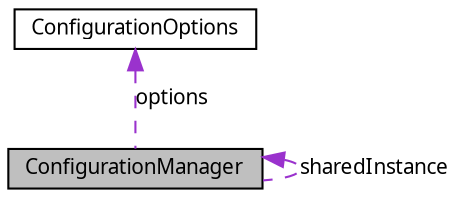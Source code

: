 digraph G
{
  edge [fontname="FreeSans.ttf",fontsize="10",labelfontname="FreeSans.ttf",labelfontsize="10"];
  node [fontname="FreeSans.ttf",fontsize="10",shape=record];
  Node1 [label="ConfigurationManager",height=0.2,width=0.4,color="black", fillcolor="grey75", style="filled" fontcolor="black"];
  Node2 -> Node1 [dir=back,color="darkorchid3",fontsize="10",style="dashed",label="options"];
  Node2 [label="ConfigurationOptions",height=0.2,width=0.4,color="black", fillcolor="white", style="filled",URL="$class_configuration_options.html"];
  Node1 -> Node1 [dir=back,color="darkorchid3",fontsize="10",style="dashed",label="sharedInstance"];
}
